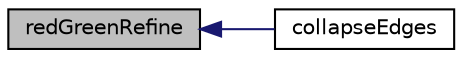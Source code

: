 digraph "redGreenRefine"
{
  bgcolor="transparent";
  edge [fontname="Helvetica",fontsize="10",labelfontname="Helvetica",labelfontsize="10"];
  node [fontname="Helvetica",fontsize="10",shape=record];
  rankdir="LR";
  Node1 [label="redGreenRefine",height=0.2,width=0.4,color="black", fillcolor="grey75", style="filled", fontcolor="black"];
  Node1 -> Node2 [dir="back",color="midnightblue",fontsize="10",style="solid",fontname="Helvetica"];
  Node2 [label="collapseEdges",height=0.2,width=0.4,color="black",URL="$a02703.html#a5d5f37658655f0d947ff457a0d8f061c",tooltip="Create new triSurface by collapsing edges to specified. "];
}
